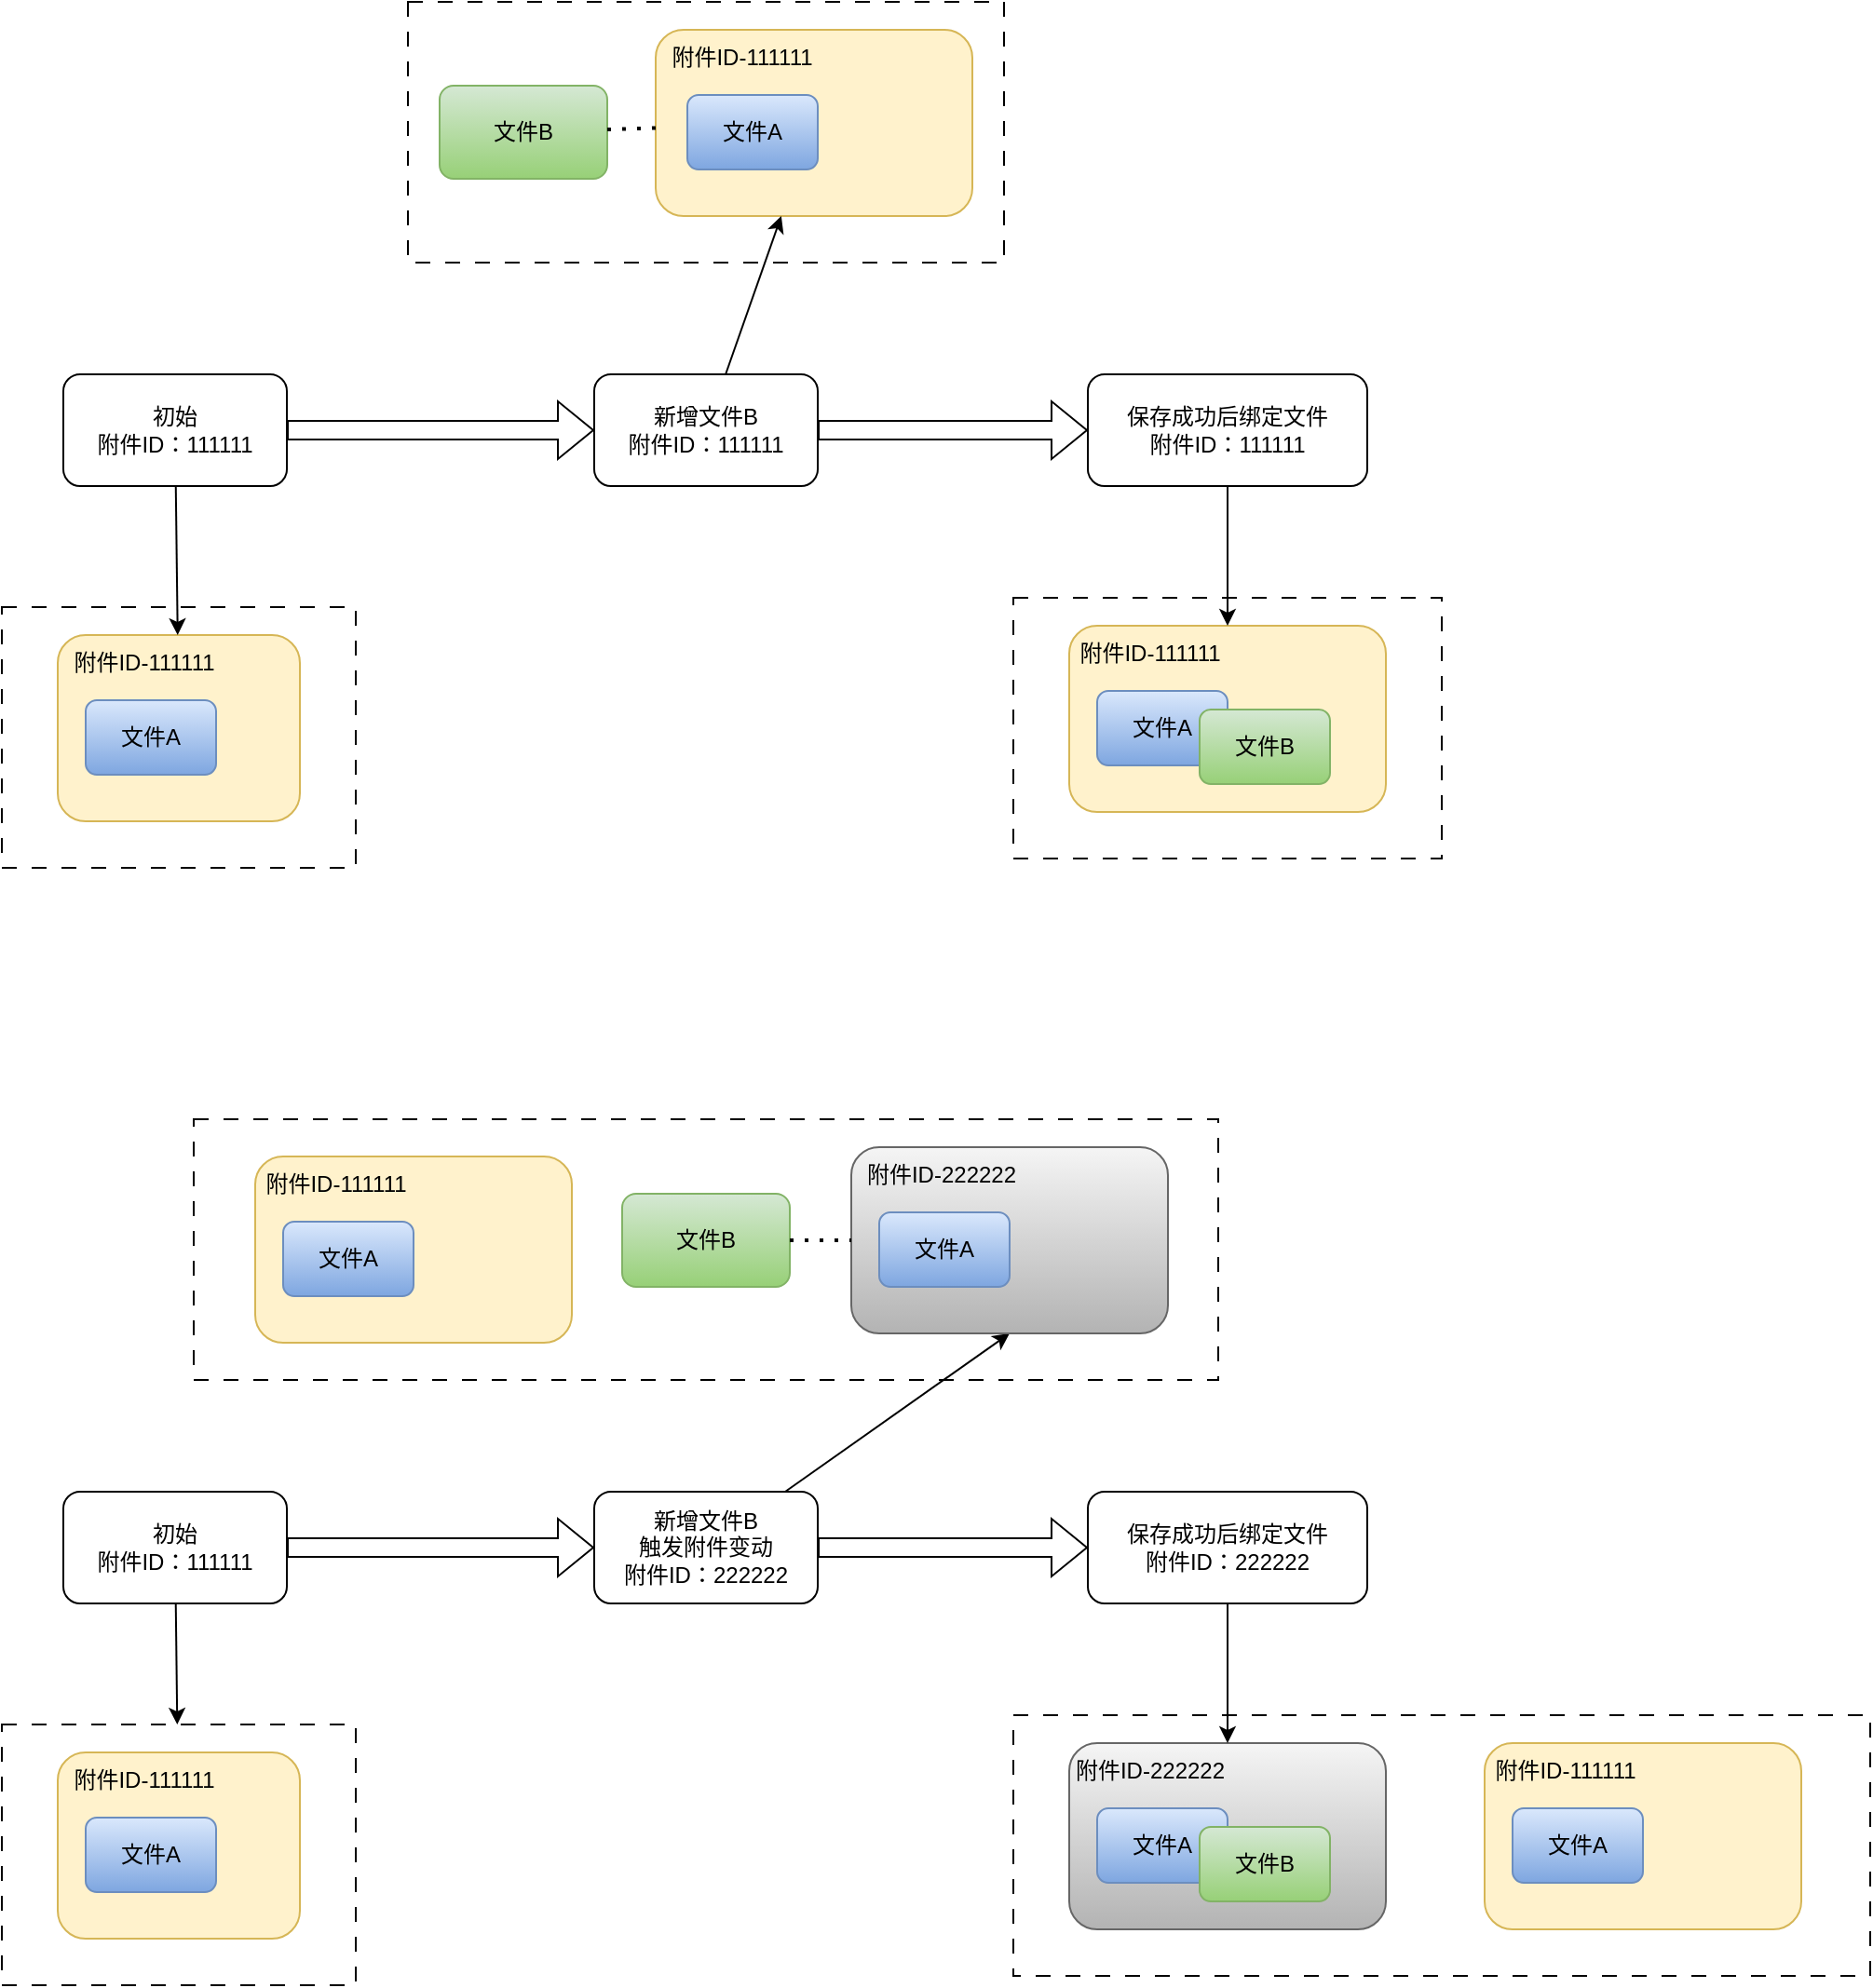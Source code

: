 <mxfile version="24.6.4" type="github">
  <diagram name="第 1 页" id="37P-U51EnbsV-kiMkQR-">
    <mxGraphModel dx="2261" dy="749" grid="1" gridSize="10" guides="1" tooltips="1" connect="1" arrows="1" fold="1" page="1" pageScale="1" pageWidth="827" pageHeight="1169" math="0" shadow="0">
      <root>
        <mxCell id="0" />
        <mxCell id="1" parent="0" />
        <mxCell id="3LVS5Vz8I80ukSkjfiv--3" value="" style="rounded=0;whiteSpace=wrap;html=1;dashed=1;dashPattern=8 8;" vertex="1" parent="1">
          <mxGeometry x="-195" y="120" width="320" height="140" as="geometry" />
        </mxCell>
        <mxCell id="3LVS5Vz8I80ukSkjfiv--1" value="文件B" style="rounded=1;whiteSpace=wrap;html=1;fillColor=#d5e8d4;gradientColor=#97d077;strokeColor=#82b366;" vertex="1" parent="1">
          <mxGeometry x="-178" y="165" width="90" height="50" as="geometry" />
        </mxCell>
        <mxCell id="3LVS5Vz8I80ukSkjfiv--8" value="" style="rounded=1;whiteSpace=wrap;html=1;fillColor=#fff2cc;strokeColor=#d6b656;" vertex="1" parent="1">
          <mxGeometry x="-62" y="135" width="170" height="100" as="geometry" />
        </mxCell>
        <mxCell id="3LVS5Vz8I80ukSkjfiv--9" value="文件A" style="rounded=1;whiteSpace=wrap;html=1;fillColor=#dae8fc;gradientColor=#7ea6e0;strokeColor=#6c8ebf;" vertex="1" parent="1">
          <mxGeometry x="-45" y="170" width="70" height="40" as="geometry" />
        </mxCell>
        <mxCell id="3LVS5Vz8I80ukSkjfiv--15" value="新增文件B&lt;br&gt;附件ID：111111" style="rounded=1;whiteSpace=wrap;html=1;" vertex="1" parent="1">
          <mxGeometry x="-95" y="320" width="120" height="60" as="geometry" />
        </mxCell>
        <mxCell id="3LVS5Vz8I80ukSkjfiv--16" value="初始&lt;br&gt;附件ID：111111" style="rounded=1;whiteSpace=wrap;html=1;" vertex="1" parent="1">
          <mxGeometry x="-380" y="320" width="120" height="60" as="geometry" />
        </mxCell>
        <mxCell id="3LVS5Vz8I80ukSkjfiv--17" value="" style="rounded=0;whiteSpace=wrap;html=1;dashed=1;dashPattern=8 8;" vertex="1" parent="1">
          <mxGeometry x="-413" y="445" width="190" height="140" as="geometry" />
        </mxCell>
        <mxCell id="3LVS5Vz8I80ukSkjfiv--19" value="" style="rounded=1;whiteSpace=wrap;html=1;fillColor=#fff2cc;strokeColor=#d6b656;" vertex="1" parent="1">
          <mxGeometry x="-383" y="460" width="130" height="100" as="geometry" />
        </mxCell>
        <mxCell id="3LVS5Vz8I80ukSkjfiv--20" value="文件A" style="rounded=1;whiteSpace=wrap;html=1;fillColor=#dae8fc;gradientColor=#7ea6e0;strokeColor=#6c8ebf;" vertex="1" parent="1">
          <mxGeometry x="-368" y="495" width="70" height="40" as="geometry" />
        </mxCell>
        <mxCell id="3LVS5Vz8I80ukSkjfiv--21" value="附件ID-111111" style="text;html=1;align=center;verticalAlign=middle;whiteSpace=wrap;rounded=0;" vertex="1" parent="1">
          <mxGeometry x="-383" y="460" width="93" height="30" as="geometry" />
        </mxCell>
        <mxCell id="3LVS5Vz8I80ukSkjfiv--23" value="" style="shape=flexArrow;endArrow=classic;html=1;rounded=0;exitX=1;exitY=0.5;exitDx=0;exitDy=0;" edge="1" parent="1" source="3LVS5Vz8I80ukSkjfiv--16" target="3LVS5Vz8I80ukSkjfiv--15">
          <mxGeometry width="50" height="50" relative="1" as="geometry">
            <mxPoint x="-250" y="360" as="sourcePoint" />
            <mxPoint x="-200" y="310" as="targetPoint" />
          </mxGeometry>
        </mxCell>
        <mxCell id="3LVS5Vz8I80ukSkjfiv--24" value="附件ID-111111" style="text;html=1;align=center;verticalAlign=middle;whiteSpace=wrap;rounded=0;" vertex="1" parent="1">
          <mxGeometry x="-62" y="135" width="93" height="30" as="geometry" />
        </mxCell>
        <mxCell id="3LVS5Vz8I80ukSkjfiv--25" value="保存成功后绑定文件&lt;div&gt;附件ID：111111&lt;/div&gt;" style="rounded=1;whiteSpace=wrap;html=1;" vertex="1" parent="1">
          <mxGeometry x="170" y="320" width="150" height="60" as="geometry" />
        </mxCell>
        <mxCell id="3LVS5Vz8I80ukSkjfiv--26" value="" style="shape=flexArrow;endArrow=classic;html=1;rounded=0;exitX=1;exitY=0.5;exitDx=0;exitDy=0;" edge="1" parent="1" target="3LVS5Vz8I80ukSkjfiv--25" source="3LVS5Vz8I80ukSkjfiv--15">
          <mxGeometry width="50" height="50" relative="1" as="geometry">
            <mxPoint x="110" y="350" as="sourcePoint" />
            <mxPoint x="170" y="310" as="targetPoint" />
          </mxGeometry>
        </mxCell>
        <mxCell id="3LVS5Vz8I80ukSkjfiv--27" value="" style="rounded=0;whiteSpace=wrap;html=1;dashed=1;dashPattern=8 8;" vertex="1" parent="1">
          <mxGeometry x="130" y="440" width="230" height="140" as="geometry" />
        </mxCell>
        <mxCell id="3LVS5Vz8I80ukSkjfiv--29" value="" style="rounded=1;whiteSpace=wrap;html=1;fillColor=#fff2cc;strokeColor=#d6b656;" vertex="1" parent="1">
          <mxGeometry x="160" y="455" width="170" height="100" as="geometry" />
        </mxCell>
        <mxCell id="3LVS5Vz8I80ukSkjfiv--30" value="文件A" style="rounded=1;whiteSpace=wrap;html=1;fillColor=#dae8fc;gradientColor=#7ea6e0;strokeColor=#6c8ebf;" vertex="1" parent="1">
          <mxGeometry x="175" y="490" width="70" height="40" as="geometry" />
        </mxCell>
        <mxCell id="3LVS5Vz8I80ukSkjfiv--31" value="附件ID-111111" style="text;html=1;align=center;verticalAlign=middle;whiteSpace=wrap;rounded=0;" vertex="1" parent="1">
          <mxGeometry x="157" y="455" width="93" height="30" as="geometry" />
        </mxCell>
        <mxCell id="3LVS5Vz8I80ukSkjfiv--32" value="文件B" style="rounded=1;whiteSpace=wrap;html=1;fillColor=#d5e8d4;gradientColor=#97d077;strokeColor=#82b366;" vertex="1" parent="1">
          <mxGeometry x="230" y="500" width="70" height="40" as="geometry" />
        </mxCell>
        <mxCell id="3LVS5Vz8I80ukSkjfiv--33" value="" style="endArrow=classic;html=1;rounded=0;" edge="1" parent="1" source="3LVS5Vz8I80ukSkjfiv--16" target="3LVS5Vz8I80ukSkjfiv--19">
          <mxGeometry width="50" height="50" relative="1" as="geometry">
            <mxPoint x="-170" y="470" as="sourcePoint" />
            <mxPoint x="-120" y="420" as="targetPoint" />
          </mxGeometry>
        </mxCell>
        <mxCell id="3LVS5Vz8I80ukSkjfiv--34" value="" style="endArrow=classic;html=1;rounded=0;" edge="1" parent="1" source="3LVS5Vz8I80ukSkjfiv--15" target="3LVS5Vz8I80ukSkjfiv--8">
          <mxGeometry width="50" height="50" relative="1" as="geometry">
            <mxPoint x="-100" y="530" as="sourcePoint" />
            <mxPoint x="-40" y="250" as="targetPoint" />
          </mxGeometry>
        </mxCell>
        <mxCell id="3LVS5Vz8I80ukSkjfiv--35" value="" style="endArrow=classic;html=1;rounded=0;" edge="1" parent="1" target="3LVS5Vz8I80ukSkjfiv--29">
          <mxGeometry width="50" height="50" relative="1" as="geometry">
            <mxPoint x="245" y="380" as="sourcePoint" />
            <mxPoint x="90" y="580" as="targetPoint" />
          </mxGeometry>
        </mxCell>
        <mxCell id="3LVS5Vz8I80ukSkjfiv--36" value="" style="rounded=0;whiteSpace=wrap;html=1;dashed=1;dashPattern=8 8;" vertex="1" parent="1">
          <mxGeometry x="-310" y="720" width="550" height="140" as="geometry" />
        </mxCell>
        <mxCell id="3LVS5Vz8I80ukSkjfiv--37" value="文件B" style="rounded=1;whiteSpace=wrap;html=1;fillColor=#d5e8d4;gradientColor=#97d077;strokeColor=#82b366;" vertex="1" parent="1">
          <mxGeometry x="-80" y="760" width="90" height="50" as="geometry" />
        </mxCell>
        <mxCell id="3LVS5Vz8I80ukSkjfiv--38" value="" style="rounded=1;whiteSpace=wrap;html=1;fillColor=#fff2cc;strokeColor=#d6b656;" vertex="1" parent="1">
          <mxGeometry x="-277" y="740" width="170" height="100" as="geometry" />
        </mxCell>
        <mxCell id="3LVS5Vz8I80ukSkjfiv--39" value="文件A" style="rounded=1;whiteSpace=wrap;html=1;fillColor=#dae8fc;gradientColor=#7ea6e0;strokeColor=#6c8ebf;" vertex="1" parent="1">
          <mxGeometry x="-262" y="775" width="70" height="40" as="geometry" />
        </mxCell>
        <mxCell id="3LVS5Vz8I80ukSkjfiv--40" value="新增文件B&lt;br&gt;触发附件变动&lt;br&gt;附件ID：222222" style="rounded=1;whiteSpace=wrap;html=1;" vertex="1" parent="1">
          <mxGeometry x="-95" y="920" width="120" height="60" as="geometry" />
        </mxCell>
        <mxCell id="3LVS5Vz8I80ukSkjfiv--41" value="初始&lt;br&gt;附件ID：111111" style="rounded=1;whiteSpace=wrap;html=1;" vertex="1" parent="1">
          <mxGeometry x="-380" y="920" width="120" height="60" as="geometry" />
        </mxCell>
        <mxCell id="3LVS5Vz8I80ukSkjfiv--42" value="" style="rounded=0;whiteSpace=wrap;html=1;dashed=1;dashPattern=8 8;" vertex="1" parent="1">
          <mxGeometry x="-413" y="1045" width="190" height="140" as="geometry" />
        </mxCell>
        <mxCell id="3LVS5Vz8I80ukSkjfiv--43" value="" style="rounded=1;whiteSpace=wrap;html=1;fillColor=#fff2cc;strokeColor=#d6b656;" vertex="1" parent="1">
          <mxGeometry x="-383" y="1060" width="130" height="100" as="geometry" />
        </mxCell>
        <mxCell id="3LVS5Vz8I80ukSkjfiv--44" value="文件A" style="rounded=1;whiteSpace=wrap;html=1;fillColor=#dae8fc;gradientColor=#7ea6e0;strokeColor=#6c8ebf;" vertex="1" parent="1">
          <mxGeometry x="-368" y="1095" width="70" height="40" as="geometry" />
        </mxCell>
        <mxCell id="3LVS5Vz8I80ukSkjfiv--45" value="附件ID-111111" style="text;html=1;align=center;verticalAlign=middle;whiteSpace=wrap;rounded=0;" vertex="1" parent="1">
          <mxGeometry x="-383" y="1060" width="93" height="30" as="geometry" />
        </mxCell>
        <mxCell id="3LVS5Vz8I80ukSkjfiv--46" value="" style="shape=flexArrow;endArrow=classic;html=1;rounded=0;exitX=1;exitY=0.5;exitDx=0;exitDy=0;" edge="1" parent="1" source="3LVS5Vz8I80ukSkjfiv--41" target="3LVS5Vz8I80ukSkjfiv--40">
          <mxGeometry width="50" height="50" relative="1" as="geometry">
            <mxPoint x="-250" y="960" as="sourcePoint" />
            <mxPoint x="-200" y="910" as="targetPoint" />
          </mxGeometry>
        </mxCell>
        <mxCell id="3LVS5Vz8I80ukSkjfiv--47" value="附件ID-111111" style="text;html=1;align=center;verticalAlign=middle;whiteSpace=wrap;rounded=0;" vertex="1" parent="1">
          <mxGeometry x="-280" y="740" width="93" height="30" as="geometry" />
        </mxCell>
        <mxCell id="3LVS5Vz8I80ukSkjfiv--48" value="保存成功后绑定文件&lt;br&gt;附件ID：222222" style="rounded=1;whiteSpace=wrap;html=1;" vertex="1" parent="1">
          <mxGeometry x="170" y="920" width="150" height="60" as="geometry" />
        </mxCell>
        <mxCell id="3LVS5Vz8I80ukSkjfiv--49" value="" style="shape=flexArrow;endArrow=classic;html=1;rounded=0;exitX=1;exitY=0.5;exitDx=0;exitDy=0;" edge="1" parent="1" source="3LVS5Vz8I80ukSkjfiv--40" target="3LVS5Vz8I80ukSkjfiv--48">
          <mxGeometry width="50" height="50" relative="1" as="geometry">
            <mxPoint x="110" y="950" as="sourcePoint" />
            <mxPoint x="170" y="910" as="targetPoint" />
          </mxGeometry>
        </mxCell>
        <mxCell id="3LVS5Vz8I80ukSkjfiv--50" value="" style="rounded=0;whiteSpace=wrap;html=1;dashed=1;dashPattern=8 8;" vertex="1" parent="1">
          <mxGeometry x="130" y="1040" width="460" height="140" as="geometry" />
        </mxCell>
        <mxCell id="3LVS5Vz8I80ukSkjfiv--51" value="" style="rounded=1;whiteSpace=wrap;html=1;fillColor=#f5f5f5;strokeColor=#666666;gradientColor=#b3b3b3;" vertex="1" parent="1">
          <mxGeometry x="160" y="1055" width="170" height="100" as="geometry" />
        </mxCell>
        <mxCell id="3LVS5Vz8I80ukSkjfiv--52" value="文件A" style="rounded=1;whiteSpace=wrap;html=1;fillColor=#dae8fc;gradientColor=#7ea6e0;strokeColor=#6c8ebf;" vertex="1" parent="1">
          <mxGeometry x="175" y="1090" width="70" height="40" as="geometry" />
        </mxCell>
        <mxCell id="3LVS5Vz8I80ukSkjfiv--53" value="附件ID-222222" style="text;html=1;align=center;verticalAlign=middle;whiteSpace=wrap;rounded=0;" vertex="1" parent="1">
          <mxGeometry x="157" y="1055" width="93" height="30" as="geometry" />
        </mxCell>
        <mxCell id="3LVS5Vz8I80ukSkjfiv--54" value="文件B" style="rounded=1;whiteSpace=wrap;html=1;fillColor=#d5e8d4;gradientColor=#97d077;strokeColor=#82b366;" vertex="1" parent="1">
          <mxGeometry x="230" y="1100" width="70" height="40" as="geometry" />
        </mxCell>
        <mxCell id="3LVS5Vz8I80ukSkjfiv--55" value="" style="endArrow=classic;html=1;rounded=0;" edge="1" parent="1" source="3LVS5Vz8I80ukSkjfiv--41" target="3LVS5Vz8I80ukSkjfiv--42">
          <mxGeometry width="50" height="50" relative="1" as="geometry">
            <mxPoint x="-170" y="1070" as="sourcePoint" />
            <mxPoint x="-120" y="1020" as="targetPoint" />
          </mxGeometry>
        </mxCell>
        <mxCell id="3LVS5Vz8I80ukSkjfiv--56" value="" style="endArrow=classic;html=1;rounded=0;entryX=0.5;entryY=1;entryDx=0;entryDy=0;" edge="1" parent="1" source="3LVS5Vz8I80ukSkjfiv--40" target="3LVS5Vz8I80ukSkjfiv--58">
          <mxGeometry width="50" height="50" relative="1" as="geometry">
            <mxPoint x="-100" y="1130" as="sourcePoint" />
            <mxPoint x="-40" y="850" as="targetPoint" />
          </mxGeometry>
        </mxCell>
        <mxCell id="3LVS5Vz8I80ukSkjfiv--57" value="" style="endArrow=classic;html=1;rounded=0;" edge="1" parent="1" target="3LVS5Vz8I80ukSkjfiv--51">
          <mxGeometry width="50" height="50" relative="1" as="geometry">
            <mxPoint x="245" y="980" as="sourcePoint" />
            <mxPoint x="90" y="1180" as="targetPoint" />
          </mxGeometry>
        </mxCell>
        <mxCell id="3LVS5Vz8I80ukSkjfiv--58" value="" style="rounded=1;whiteSpace=wrap;html=1;fillColor=#f5f5f5;strokeColor=#666666;gradientColor=#b3b3b3;" vertex="1" parent="1">
          <mxGeometry x="43" y="735" width="170" height="100" as="geometry" />
        </mxCell>
        <mxCell id="3LVS5Vz8I80ukSkjfiv--59" value="文件A" style="rounded=1;whiteSpace=wrap;html=1;fillColor=#dae8fc;gradientColor=#7ea6e0;strokeColor=#6c8ebf;" vertex="1" parent="1">
          <mxGeometry x="58" y="770" width="70" height="40" as="geometry" />
        </mxCell>
        <mxCell id="3LVS5Vz8I80ukSkjfiv--60" value="附件ID-222222" style="text;html=1;align=center;verticalAlign=middle;whiteSpace=wrap;rounded=0;" vertex="1" parent="1">
          <mxGeometry x="45" y="735" width="93" height="30" as="geometry" />
        </mxCell>
        <mxCell id="3LVS5Vz8I80ukSkjfiv--61" value="" style="endArrow=none;dashed=1;html=1;dashPattern=1 3;strokeWidth=2;rounded=0;" edge="1" parent="1" source="3LVS5Vz8I80ukSkjfiv--1" target="3LVS5Vz8I80ukSkjfiv--8">
          <mxGeometry width="50" height="50" relative="1" as="geometry">
            <mxPoint x="-520" y="240" as="sourcePoint" />
            <mxPoint x="-470" y="190" as="targetPoint" />
          </mxGeometry>
        </mxCell>
        <mxCell id="3LVS5Vz8I80ukSkjfiv--63" value="" style="endArrow=none;dashed=1;html=1;dashPattern=1 3;strokeWidth=2;rounded=0;" edge="1" parent="1" source="3LVS5Vz8I80ukSkjfiv--37" target="3LVS5Vz8I80ukSkjfiv--58">
          <mxGeometry width="50" height="50" relative="1" as="geometry">
            <mxPoint x="-80" y="650" as="sourcePoint" />
            <mxPoint x="-30" y="600" as="targetPoint" />
          </mxGeometry>
        </mxCell>
        <mxCell id="3LVS5Vz8I80ukSkjfiv--64" value="" style="rounded=1;whiteSpace=wrap;html=1;fillColor=#fff2cc;strokeColor=#d6b656;" vertex="1" parent="1">
          <mxGeometry x="383" y="1055" width="170" height="100" as="geometry" />
        </mxCell>
        <mxCell id="3LVS5Vz8I80ukSkjfiv--65" value="文件A" style="rounded=1;whiteSpace=wrap;html=1;fillColor=#dae8fc;gradientColor=#7ea6e0;strokeColor=#6c8ebf;" vertex="1" parent="1">
          <mxGeometry x="398" y="1090" width="70" height="40" as="geometry" />
        </mxCell>
        <mxCell id="3LVS5Vz8I80ukSkjfiv--66" value="附件ID-111111" style="text;html=1;align=center;verticalAlign=middle;whiteSpace=wrap;rounded=0;" vertex="1" parent="1">
          <mxGeometry x="380" y="1055" width="93" height="30" as="geometry" />
        </mxCell>
      </root>
    </mxGraphModel>
  </diagram>
</mxfile>
